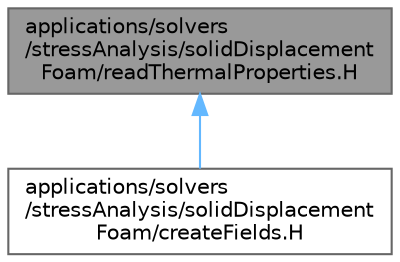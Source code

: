 digraph "applications/solvers/stressAnalysis/solidDisplacementFoam/readThermalProperties.H"
{
 // LATEX_PDF_SIZE
  bgcolor="transparent";
  edge [fontname=Helvetica,fontsize=10,labelfontname=Helvetica,labelfontsize=10];
  node [fontname=Helvetica,fontsize=10,shape=box,height=0.2,width=0.4];
  Node1 [id="Node000001",label="applications/solvers\l/stressAnalysis/solidDisplacement\lFoam/readThermalProperties.H",height=0.2,width=0.4,color="gray40", fillcolor="grey60", style="filled", fontcolor="black",tooltip=" "];
  Node1 -> Node2 [id="edge1_Node000001_Node000002",dir="back",color="steelblue1",style="solid",tooltip=" "];
  Node2 [id="Node000002",label="applications/solvers\l/stressAnalysis/solidDisplacement\lFoam/createFields.H",height=0.2,width=0.4,color="grey40", fillcolor="white", style="filled",URL="$solvers_2stressAnalysis_2solidDisplacementFoam_2createFields_8H.html",tooltip=" "];
}
